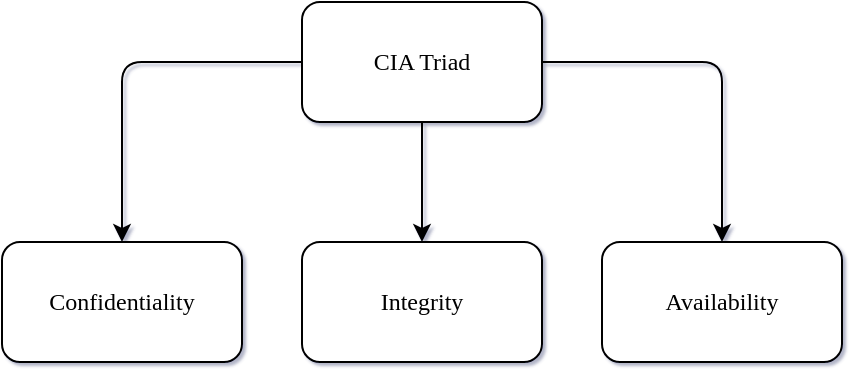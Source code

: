 <mxfile version="24.4.8" type="github">
  <diagram name="Page-1" id="icNIoHToMT_jVfy2pEq0">
    <mxGraphModel dx="551" dy="762" grid="1" gridSize="10" guides="1" tooltips="1" connect="1" arrows="1" fold="1" page="1" pageScale="1" pageWidth="850" pageHeight="1100" background="none" math="0" shadow="1">
      <root>
        <mxCell id="0" />
        <mxCell id="1" parent="0" />
        <mxCell id="zpUPX1-AgP3qRpEjRh1N-8" value="" style="edgeStyle=orthogonalEdgeStyle;rounded=1;hachureGap=4;orthogonalLoop=1;jettySize=auto;html=1;fontFamily=Architects Daughter;fontSource=https%3A%2F%2Ffonts.googleapis.com%2Fcss%3Ffamily%3DArchitects%2BDaughter;" edge="1" parent="1" source="zpUPX1-AgP3qRpEjRh1N-5" target="zpUPX1-AgP3qRpEjRh1N-7">
          <mxGeometry relative="1" as="geometry" />
        </mxCell>
        <mxCell id="zpUPX1-AgP3qRpEjRh1N-10" value="" style="edgeStyle=orthogonalEdgeStyle;rounded=1;hachureGap=4;orthogonalLoop=1;jettySize=auto;html=1;fontFamily=Architects Daughter;fontSource=https%3A%2F%2Ffonts.googleapis.com%2Fcss%3Ffamily%3DArchitects%2BDaughter;" edge="1" parent="1" source="zpUPX1-AgP3qRpEjRh1N-5" target="zpUPX1-AgP3qRpEjRh1N-9">
          <mxGeometry relative="1" as="geometry" />
        </mxCell>
        <mxCell id="zpUPX1-AgP3qRpEjRh1N-12" value="" style="edgeStyle=orthogonalEdgeStyle;rounded=1;hachureGap=4;orthogonalLoop=1;jettySize=auto;html=1;fontFamily=Architects Daughter;fontSource=https%3A%2F%2Ffonts.googleapis.com%2Fcss%3Ffamily%3DArchitects%2BDaughter;" edge="1" parent="1" source="zpUPX1-AgP3qRpEjRh1N-5" target="zpUPX1-AgP3qRpEjRh1N-11">
          <mxGeometry relative="1" as="geometry" />
        </mxCell>
        <mxCell id="zpUPX1-AgP3qRpEjRh1N-5" value="CIA Triad" style="rounded=1;whiteSpace=wrap;html=1;hachureGap=4;fontFamily=JetBrains Mono;" vertex="1" parent="1">
          <mxGeometry x="390" y="260" width="120" height="60" as="geometry" />
        </mxCell>
        <mxCell id="zpUPX1-AgP3qRpEjRh1N-7" value="Confidentiality" style="rounded=1;whiteSpace=wrap;html=1;hachureGap=4;fontFamily=JetBrains Mono;" vertex="1" parent="1">
          <mxGeometry x="240" y="380" width="120" height="60" as="geometry" />
        </mxCell>
        <mxCell id="zpUPX1-AgP3qRpEjRh1N-9" value="Integrity" style="rounded=1;whiteSpace=wrap;html=1;hachureGap=4;fontFamily=JetBrains Mono;" vertex="1" parent="1">
          <mxGeometry x="390" y="380" width="120" height="60" as="geometry" />
        </mxCell>
        <mxCell id="zpUPX1-AgP3qRpEjRh1N-11" value="Availability" style="rounded=1;whiteSpace=wrap;html=1;hachureGap=4;fontFamily=JetBrains Mono;" vertex="1" parent="1">
          <mxGeometry x="540" y="380" width="120" height="60" as="geometry" />
        </mxCell>
      </root>
    </mxGraphModel>
  </diagram>
</mxfile>
